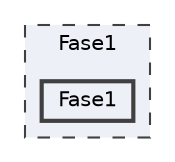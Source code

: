 digraph "Fase1/Fase1"
{
 // LATEX_PDF_SIZE
  bgcolor="transparent";
  edge [fontname=Helvetica,fontsize=10,labelfontname=Helvetica,labelfontsize=10];
  node [fontname=Helvetica,fontsize=10,shape=box,height=0.2,width=0.4];
  compound=true
  subgraph clusterdir_f96b9d1b40af0bf329f57f6f896d1bd1 {
    graph [ bgcolor="#edf0f7", pencolor="grey25", label="Fase1", fontname=Helvetica,fontsize=10 style="filled,dashed", URL="dir_f96b9d1b40af0bf329f57f6f896d1bd1.html",tooltip=""]
  dir_fa0e1cf7d9239a62ad3e2bacd28e5d12 [label="Fase1", fillcolor="#edf0f7", color="grey25", style="filled,bold", URL="dir_fa0e1cf7d9239a62ad3e2bacd28e5d12.html",tooltip=""];
  }
}
